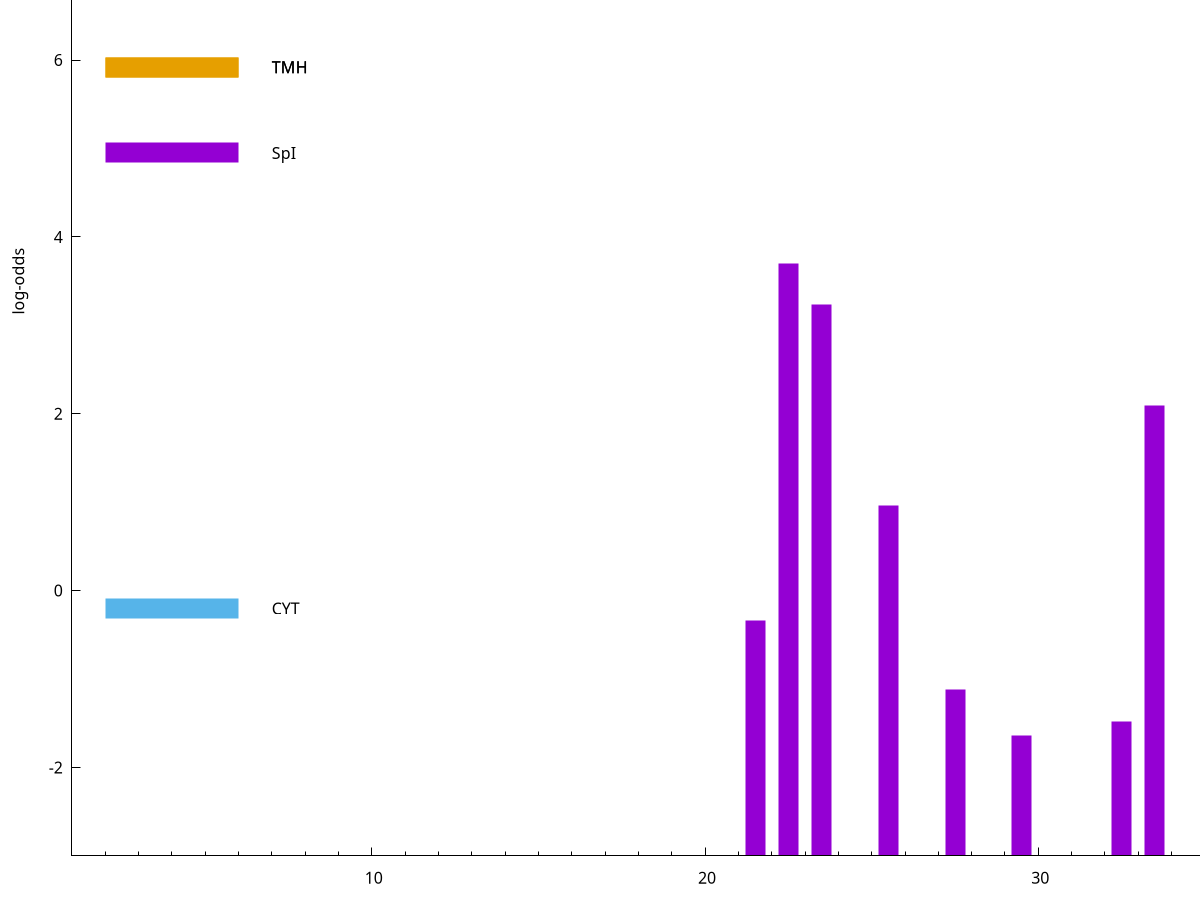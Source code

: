 set title "LipoP predictions for SRR3987123.gff"
set size 2., 1.4
set xrange [1:70] 
set mxtics 10
set yrange [-3:10]
set y2range [0:13]
set ylabel "log-odds"
set term postscript eps color solid "Helvetica" 30
set output "SRR3987123.gff5.eps"
set arrow from 2,5.91743 to 6,5.91743 nohead lt 4 lw 20
set label "TMH" at 7,5.91743
set arrow from 2,4.94923 to 6,4.94923 nohead lt 1 lw 20
set label "SpI" at 7,4.94923
set arrow from 2,-0.200913 to 6,-0.200913 nohead lt 3 lw 20
set label "CYT" at 7,-0.200913
set arrow from 2,5.91743 to 6,5.91743 nohead lt 4 lw 20
set label "TMH" at 7,5.91743
# NOTE: The scores below are the log-odds scores with the threshold
# NOTE: subtracted (a hack to make gnuplot make the histogram all
# NOTE: look nice).
plot "-" axes x1y2 title "" with impulses lt 1 lw 20
22.500000 6.700950
23.500000 6.238150
33.500000 5.097590
25.500000 3.964352
21.500000 2.667350
27.500000 1.879850
32.500000 1.514710
29.500000 1.356800
35.500000 0.510150
e
exit
